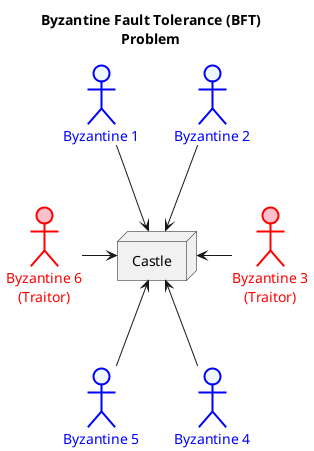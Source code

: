 @startuml

title Byzantine Fault Tolerance (BFT)\nProblem

skinparam titleAlignment center
skinparam defaultTextAlignment center

node Castle
actor "Byzantine 1" as B1 #aliceblue;line:blue;line.bold;text:blue
actor "Byzantine 2" as B2 #aliceblue;line:blue;line.bold;text:blue
actor "Byzantine 6\n(Traitor)" as B3 #pink;line:red;line.bold;text:red
actor "Byzantine 5" as B4 #aliceblue;line:blue;line.bold;text:blue
actor "Byzantine 4" as B5 #aliceblue;line:blue;line.bold;text:blue
actor "Byzantine 3\n(Traitor)" as B6 #pink;line:red;line.bold;text:red

B1 -down-> Castle
B2 -down-> Castle
B3 -right-> Castle
B4 -up-> Castle
B5 -up-> Castle
B6 -left-> Castle

@enduml